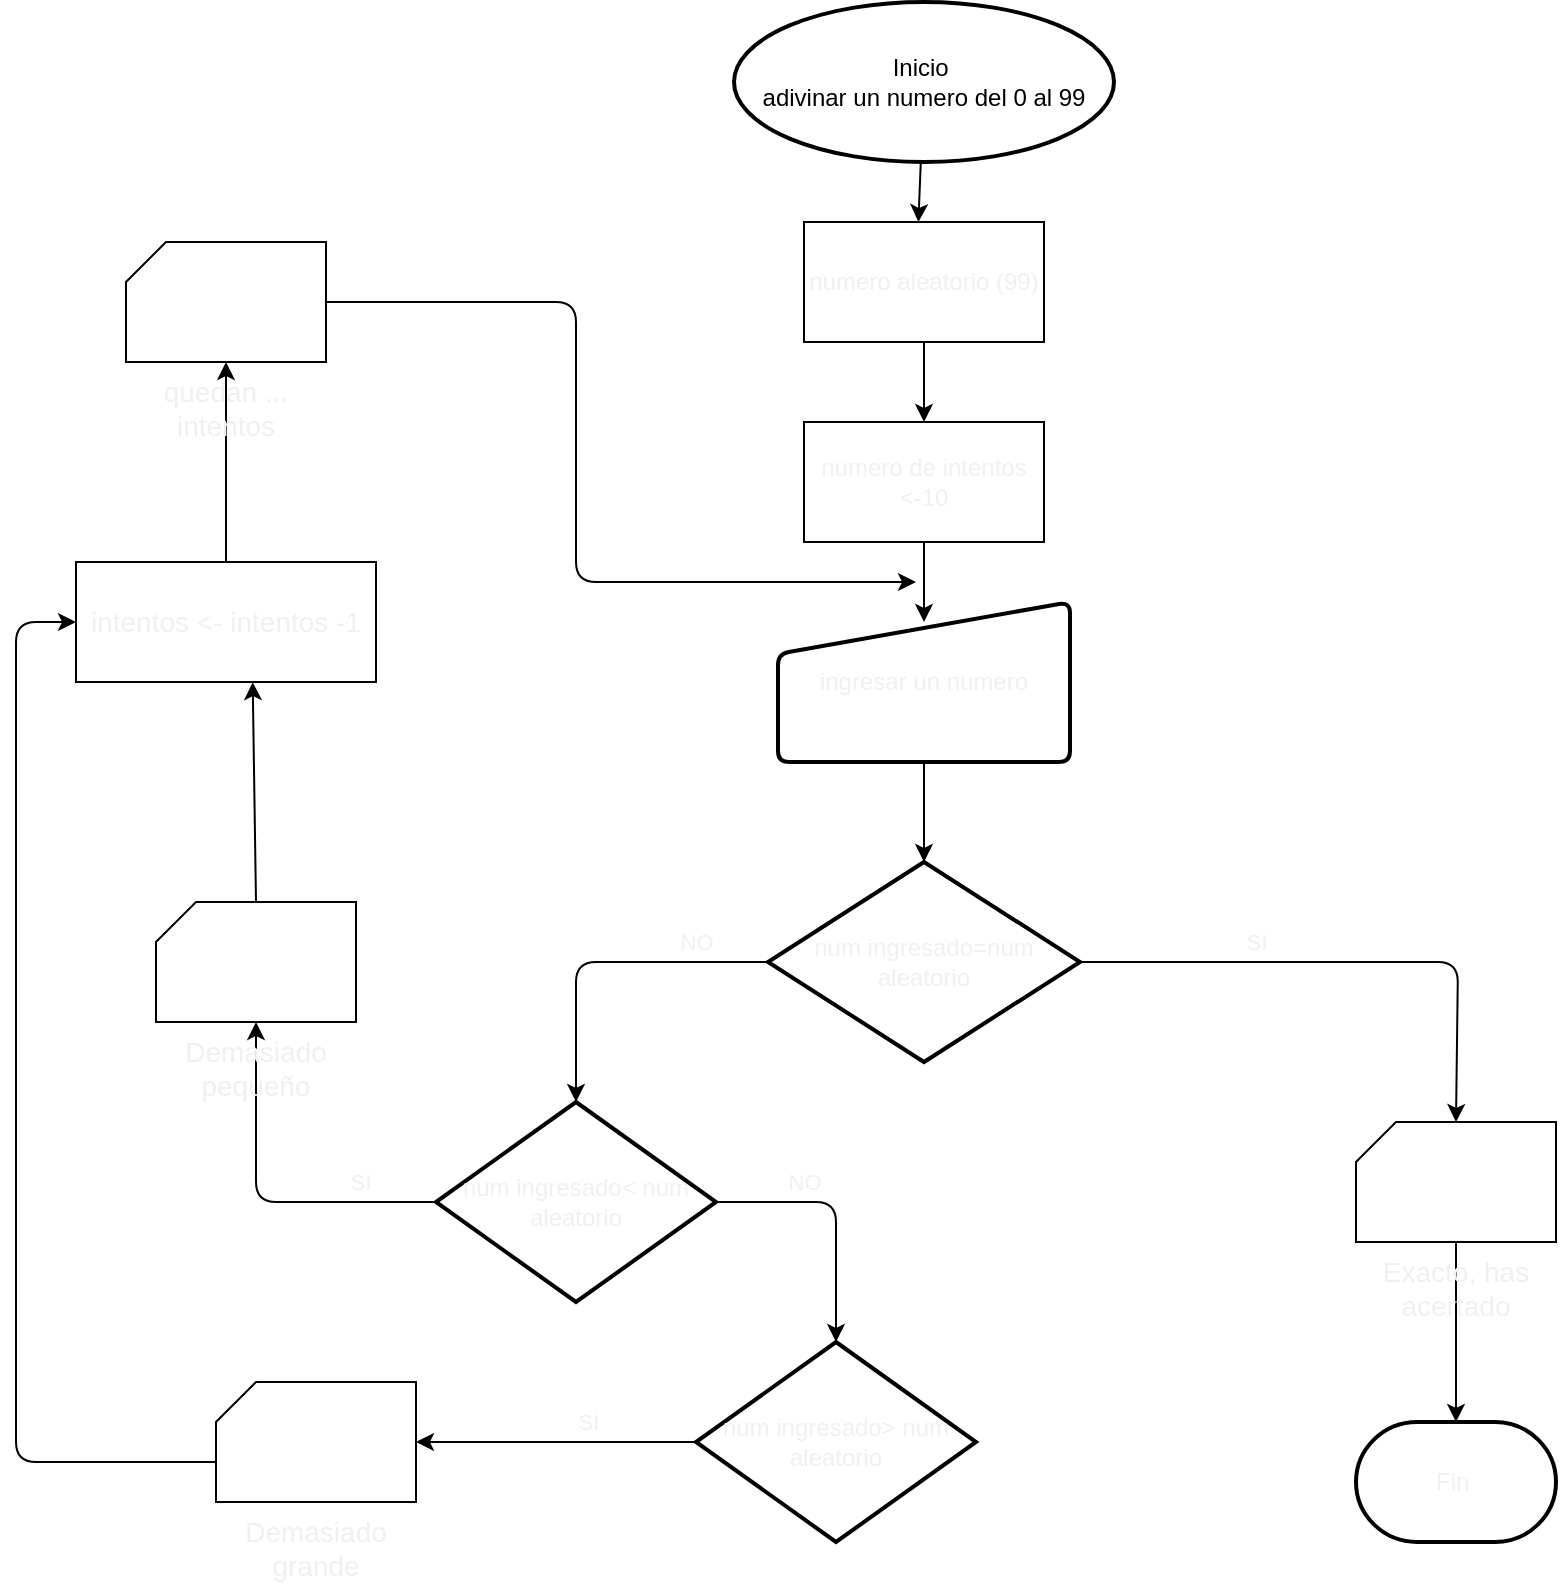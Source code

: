 <mxfile>
    <diagram id="_ft3-3bCcOT8JbGUYvpe" name="Page-1">
        <mxGraphModel dx="1561" dy="317" grid="1" gridSize="10" guides="1" tooltips="1" connect="1" arrows="1" fold="1" page="1" pageScale="1" pageWidth="827" pageHeight="1169" background="none" math="0" shadow="0">
            <root>
                <mxCell id="0"/>
                <mxCell id="1" parent="0"/>
                <mxCell id="20" value="" style="edgeStyle=none;html=1;" parent="1" source="3" edge="1">
                    <mxGeometry relative="1" as="geometry">
                        <mxPoint x="411.2" y="180" as="targetPoint"/>
                    </mxGeometry>
                </mxCell>
                <mxCell id="3" value="Inicio&amp;nbsp;&lt;br&gt;adivinar un numero del 0 al 99" style="strokeWidth=2;html=1;shape=mxgraph.flowchart.start_2;whiteSpace=wrap;" parent="1" vertex="1">
                    <mxGeometry x="319" y="70" width="190" height="80" as="geometry"/>
                </mxCell>
                <mxCell id="53" style="edgeStyle=none;html=1;exitX=0.5;exitY=1;exitDx=0;exitDy=0;entryX=0.5;entryY=0;entryDx=0;entryDy=0;fontColor=#F0F0F0;" parent="1" source="51" target="52" edge="1">
                    <mxGeometry relative="1" as="geometry"/>
                </mxCell>
                <mxCell id="51" value="numero aleatorio (99)" style="rounded=0;whiteSpace=wrap;html=1;fontColor=#F0F0F0;" parent="1" vertex="1">
                    <mxGeometry x="354" y="180" width="120" height="60" as="geometry"/>
                </mxCell>
                <mxCell id="61" style="edgeStyle=none;html=1;exitX=0.5;exitY=1;exitDx=0;exitDy=0;entryX=0.5;entryY=0;entryDx=0;entryDy=0;entryPerimeter=0;fontColor=#F0F0F0;" parent="1" source="52" edge="1">
                    <mxGeometry relative="1" as="geometry">
                        <mxPoint x="414" y="380" as="targetPoint"/>
                    </mxGeometry>
                </mxCell>
                <mxCell id="52" value="numero de intentos &amp;lt;-10" style="rounded=0;whiteSpace=wrap;html=1;fontColor=#F0F0F0;" parent="1" vertex="1">
                    <mxGeometry x="354" y="280" width="120" height="60" as="geometry"/>
                </mxCell>
                <mxCell id="72" style="edgeStyle=none;html=1;exitX=0.5;exitY=1;exitDx=0;exitDy=0;entryX=0.5;entryY=0;entryDx=0;entryDy=0;entryPerimeter=0;fontColor=#F0F0F0;" parent="1" source="64" target="71" edge="1">
                    <mxGeometry relative="1" as="geometry"/>
                </mxCell>
                <mxCell id="64" value="ingresar un numero" style="html=1;strokeWidth=2;shape=manualInput;whiteSpace=wrap;rounded=1;size=26;arcSize=11;fontColor=#F0F0F0;" parent="1" vertex="1">
                    <mxGeometry x="341" y="370" width="146" height="80" as="geometry"/>
                </mxCell>
                <mxCell id="74" value="NO" style="edgeStyle=none;html=1;exitX=1;exitY=0.5;exitDx=0;exitDy=0;exitPerimeter=0;fontColor=#F0F0F0;entryX=0.5;entryY=0;entryDx=0;entryDy=0;entryPerimeter=0;" parent="1" source="71" target="121" edge="1">
                    <mxGeometry x="-1" y="192" relative="1" as="geometry">
                        <mxPoint x="680" y="630" as="targetPoint"/>
                        <Array as="points">
                            <mxPoint x="681" y="550"/>
                        </Array>
                        <mxPoint x="-192" y="182" as="offset"/>
                    </mxGeometry>
                </mxCell>
                <mxCell id="76" value="SI" style="edgeStyle=none;html=1;exitX=0;exitY=0.5;exitDx=0;exitDy=0;exitPerimeter=0;fontColor=#F0F0F0;entryX=0.5;entryY=0;entryDx=0;entryDy=0;entryPerimeter=0;" parent="1" source="71" target="100" edge="1">
                    <mxGeometry x="-1" y="-244" relative="1" as="geometry">
                        <mxPoint x="235.5" y="620" as="targetPoint"/>
                        <Array as="points">
                            <mxPoint x="240" y="550"/>
                        </Array>
                        <mxPoint x="244" y="234" as="offset"/>
                    </mxGeometry>
                </mxCell>
                <mxCell id="71" value="num ingresado=num aleatorio" style="strokeWidth=2;html=1;shape=mxgraph.flowchart.decision;whiteSpace=wrap;fontColor=#F0F0F0;" parent="1" vertex="1">
                    <mxGeometry x="336" y="500" width="156" height="100" as="geometry"/>
                </mxCell>
                <mxCell id="84" value="Fin&amp;nbsp;" style="strokeWidth=2;html=1;shape=mxgraph.flowchart.terminator;whiteSpace=wrap;fontColor=#F0F0F0;" parent="1" vertex="1">
                    <mxGeometry x="630" y="780" width="100" height="60" as="geometry"/>
                </mxCell>
                <mxCell id="111" value="SI" style="edgeStyle=none;html=1;exitX=0;exitY=0.5;exitDx=0;exitDy=0;exitPerimeter=0;fontColor=#F0F0F0;entryX=0.5;entryY=1;entryDx=0;entryDy=0;entryPerimeter=0;" parent="1" source="100" target="124" edge="1">
                    <mxGeometry x="-0.571" y="-10" relative="1" as="geometry">
                        <mxPoint x="80" y="620" as="targetPoint"/>
                        <Array as="points">
                            <mxPoint x="80" y="670"/>
                        </Array>
                        <mxPoint as="offset"/>
                    </mxGeometry>
                </mxCell>
                <mxCell id="115" value="NO" style="edgeStyle=none;html=1;exitX=1;exitY=0.5;exitDx=0;exitDy=0;exitPerimeter=0;fontColor=#F0F0F0;entryX=0.5;entryY=0;entryDx=0;entryDy=0;entryPerimeter=0;" parent="1" source="100" target="110" edge="1">
                    <mxGeometry x="-0.333" y="10" relative="1" as="geometry">
                        <mxPoint x="370" y="670.429" as="targetPoint"/>
                        <Array as="points">
                            <mxPoint x="370" y="670"/>
                        </Array>
                        <mxPoint as="offset"/>
                    </mxGeometry>
                </mxCell>
                <mxCell id="100" value="num ingresado&amp;lt; num aleatorio" style="strokeWidth=2;html=1;shape=mxgraph.flowchart.decision;whiteSpace=wrap;fontColor=#F0F0F0;" parent="1" vertex="1">
                    <mxGeometry x="170" y="620" width="140" height="100" as="geometry"/>
                </mxCell>
                <mxCell id="117" style="edgeStyle=none;html=1;exitX=0;exitY=0.5;exitDx=0;exitDy=0;exitPerimeter=0;entryX=1;entryY=0.5;entryDx=0;entryDy=0;fontColor=#F0F0F0;entryPerimeter=0;" parent="1" source="110" target="123" edge="1">
                    <mxGeometry relative="1" as="geometry">
                        <mxPoint x="180" y="780.0" as="targetPoint"/>
                    </mxGeometry>
                </mxCell>
                <mxCell id="119" value="SI" style="edgeLabel;html=1;align=center;verticalAlign=middle;resizable=0;points=[];fontColor=#F0F0F0;" parent="117" vertex="1" connectable="0">
                    <mxGeometry x="-0.219" y="-5" relative="1" as="geometry">
                        <mxPoint y="-5" as="offset"/>
                    </mxGeometry>
                </mxCell>
                <mxCell id="110" value="num ingresado&amp;gt; num aleatorio" style="strokeWidth=2;html=1;shape=mxgraph.flowchart.decision;whiteSpace=wrap;fontColor=#F0F0F0;" parent="1" vertex="1">
                    <mxGeometry x="300" y="740" width="140" height="100" as="geometry"/>
                </mxCell>
                <mxCell id="122" style="edgeStyle=none;html=1;exitX=0.5;exitY=1;exitDx=0;exitDy=0;exitPerimeter=0;entryX=0.5;entryY=0;entryDx=0;entryDy=0;entryPerimeter=0;fontColor=#F0F0F0;" parent="1" source="121" target="84" edge="1">
                    <mxGeometry relative="1" as="geometry"/>
                </mxCell>
                <mxCell id="121" value="&lt;font style=&quot;font-size: 14px&quot;&gt;Exacto, has acertado&lt;/font&gt;" style="verticalLabelPosition=bottom;verticalAlign=top;html=1;shape=card;whiteSpace=wrap;size=20;arcSize=12;fontColor=#F0F0F0;" parent="1" vertex="1">
                    <mxGeometry x="630" y="630" width="100" height="60" as="geometry"/>
                </mxCell>
                <mxCell id="126" style="edgeStyle=none;html=1;exitX=0;exitY=0;exitDx=0;exitDy=40;exitPerimeter=0;fontSize=14;fontColor=#F0F0F0;entryX=0;entryY=0.5;entryDx=0;entryDy=0;" parent="1" source="123" target="125" edge="1">
                    <mxGeometry relative="1" as="geometry">
                        <mxPoint x="-40" y="380" as="targetPoint"/>
                        <Array as="points">
                            <mxPoint x="-40" y="800"/>
                            <mxPoint x="-40" y="380"/>
                        </Array>
                    </mxGeometry>
                </mxCell>
                <mxCell id="123" value="Demasiado grande" style="verticalLabelPosition=bottom;verticalAlign=top;html=1;shape=card;whiteSpace=wrap;size=20;arcSize=12;fontSize=14;fontColor=#F0F0F0;" parent="1" vertex="1">
                    <mxGeometry x="60" y="760" width="100" height="60" as="geometry"/>
                </mxCell>
                <mxCell id="128" style="edgeStyle=none;html=1;exitX=0.5;exitY=0;exitDx=0;exitDy=0;exitPerimeter=0;entryX=0.589;entryY=1.002;entryDx=0;entryDy=0;entryPerimeter=0;fontSize=14;fontColor=#F0F0F0;" parent="1" source="124" target="125" edge="1">
                    <mxGeometry relative="1" as="geometry"/>
                </mxCell>
                <mxCell id="124" value="Demasiado pequeño" style="verticalLabelPosition=bottom;verticalAlign=top;html=1;shape=card;whiteSpace=wrap;size=20;arcSize=12;fontSize=14;fontColor=#F0F0F0;" parent="1" vertex="1">
                    <mxGeometry x="30" y="520" width="100" height="60" as="geometry"/>
                </mxCell>
                <mxCell id="130" style="edgeStyle=none;html=1;exitX=0.5;exitY=0;exitDx=0;exitDy=0;entryX=0.5;entryY=1;entryDx=0;entryDy=0;entryPerimeter=0;fontSize=14;fontColor=#F0F0F0;" parent="1" source="125" target="129" edge="1">
                    <mxGeometry relative="1" as="geometry"/>
                </mxCell>
                <mxCell id="125" value="intentos &amp;lt;- intentos -1" style="rounded=0;whiteSpace=wrap;html=1;fontSize=14;fontColor=#F0F0F0;" parent="1" vertex="1">
                    <mxGeometry x="-10" y="350" width="150" height="60" as="geometry"/>
                </mxCell>
                <mxCell id="131" style="edgeStyle=none;html=1;exitX=1;exitY=0.5;exitDx=0;exitDy=0;exitPerimeter=0;fontSize=14;fontColor=#F0F0F0;" parent="1" source="129" edge="1">
                    <mxGeometry relative="1" as="geometry">
                        <mxPoint x="410" y="360" as="targetPoint"/>
                        <Array as="points">
                            <mxPoint x="240" y="220"/>
                            <mxPoint x="240" y="360"/>
                        </Array>
                    </mxGeometry>
                </mxCell>
                <mxCell id="129" value="quedan ... intentos" style="verticalLabelPosition=bottom;verticalAlign=top;html=1;shape=card;whiteSpace=wrap;size=20;arcSize=12;fontSize=14;fontColor=#F0F0F0;" parent="1" vertex="1">
                    <mxGeometry x="15" y="190" width="100" height="60" as="geometry"/>
                </mxCell>
            </root>
        </mxGraphModel>
    </diagram>
</mxfile>
